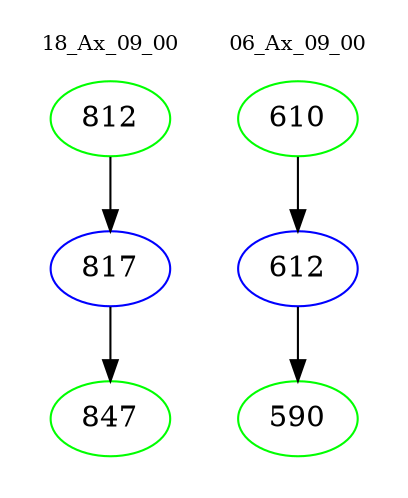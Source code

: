 digraph{
subgraph cluster_0 {
color = white
label = "18_Ax_09_00";
fontsize=10;
T0_812 [label="812", color="green"]
T0_812 -> T0_817 [color="black"]
T0_817 [label="817", color="blue"]
T0_817 -> T0_847 [color="black"]
T0_847 [label="847", color="green"]
}
subgraph cluster_1 {
color = white
label = "06_Ax_09_00";
fontsize=10;
T1_610 [label="610", color="green"]
T1_610 -> T1_612 [color="black"]
T1_612 [label="612", color="blue"]
T1_612 -> T1_590 [color="black"]
T1_590 [label="590", color="green"]
}
}
